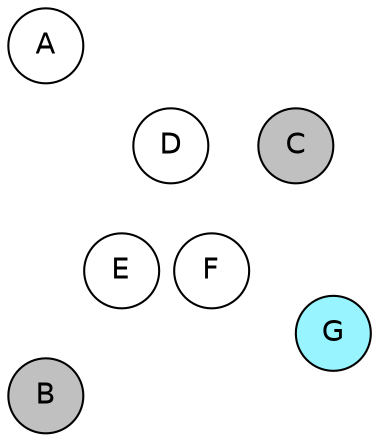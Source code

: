 
graph {

layout = circo;
mindist = .1

node [shape = circle, fontname = Helvetica, margin = 0, style = filled]
edge [style=invis]

subgraph 1 {
	E -- F -- F# -- G -- G# -- A -- A# -- B -- C -- C# -- D -- D# -- E
}

C [fillcolor = gray];
C# [fillcolor = white];
D [fillcolor = white];
D# [fillcolor = gray];
E [fillcolor = white];
F [fillcolor = white];
F# [fillcolor = gray];
G [fillcolor = cadetblue1];
G# [fillcolor = white];
A [fillcolor = white];
A# [fillcolor = white];
B [fillcolor = gray];
}
